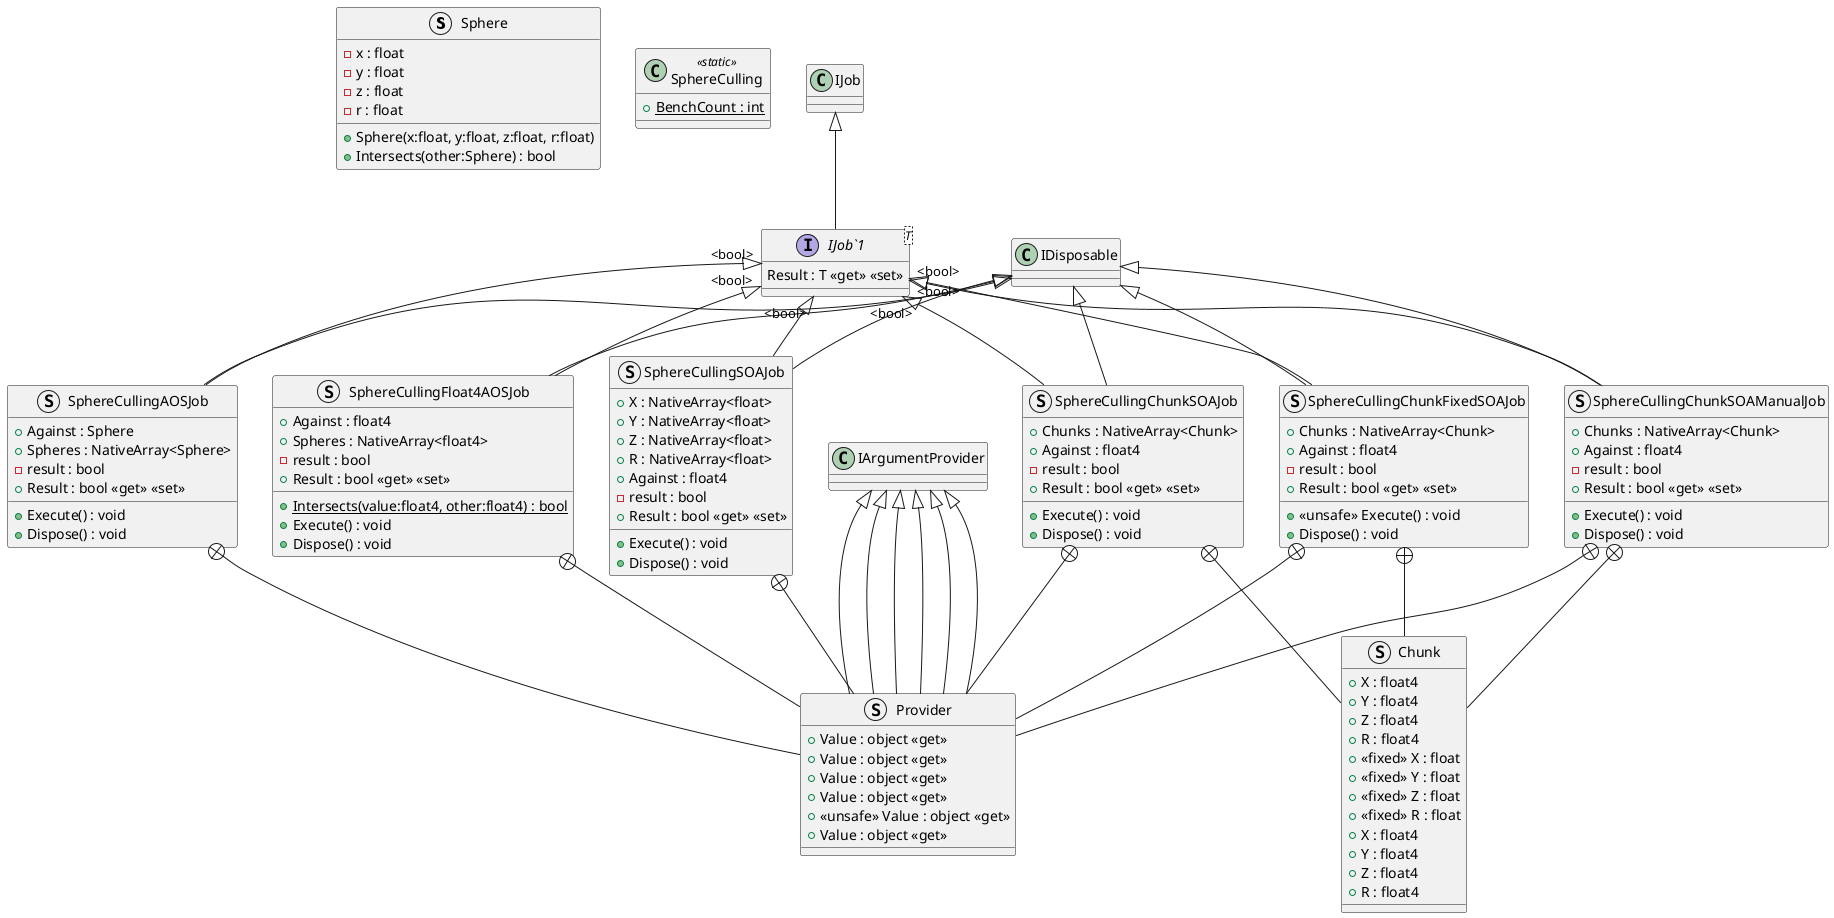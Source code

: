 @startuml
struct Sphere {
    - x : float
    - y : float
    - z : float
    - r : float
    + Sphere(x:float, y:float, z:float, r:float)
    + Intersects(other:Sphere) : bool
}
class SphereCulling <<static>> {
    + {static} BenchCount : int
}
interface "IJob`1"<T> {
    Result : T <<get>> <<set>>
}
struct SphereCullingAOSJob {
    + Against : Sphere
    + Spheres : NativeArray<Sphere>
    - result : bool
    + Result : bool <<get>> <<set>>
    + Execute() : void
    + Dispose() : void
}
struct SphereCullingFloat4AOSJob {
    + Against : float4
    + Spheres : NativeArray<float4>
    - result : bool
    + Result : bool <<get>> <<set>>
    + {static} Intersects(value:float4, other:float4) : bool
    + Execute() : void
    + Dispose() : void
}
struct SphereCullingSOAJob {
    + X : NativeArray<float>
    + Y : NativeArray<float>
    + Z : NativeArray<float>
    + R : NativeArray<float>
    + Against : float4
    - result : bool
    + Result : bool <<get>> <<set>>
    + Execute() : void
    + Dispose() : void
}
struct SphereCullingChunkSOAJob {
    + Chunks : NativeArray<Chunk>
    + Against : float4
    - result : bool
    + Result : bool <<get>> <<set>>
    + Execute() : void
    + Dispose() : void
}
struct SphereCullingChunkFixedSOAJob {
    + Chunks : NativeArray<Chunk>
    + Against : float4
    - result : bool
    + Result : bool <<get>> <<set>>
    + <<unsafe>> Execute() : void
    + Dispose() : void
}
struct SphereCullingChunkSOAManualJob {
    + Chunks : NativeArray<Chunk>
    + Against : float4
    - result : bool
    + Result : bool <<get>> <<set>>
    + Execute() : void
    + Dispose() : void
}
struct Provider {
    + Value : object <<get>>
}
struct Provider {
    + Value : object <<get>>
}
struct Provider {
    + Value : object <<get>>
}
struct Chunk {
    + X : float4
    + Y : float4
    + Z : float4
    + R : float4
}
struct Provider {
    + Value : object <<get>>
}
struct Chunk {
    + <<fixed>> X : float
    + <<fixed>> Y : float
    + <<fixed>> Z : float
    + <<fixed>> R : float
}
struct Provider {
    + <<unsafe>> Value : object <<get>>
}
struct Chunk {
    + X : float4
    + Y : float4
    + Z : float4
    + R : float4
}
struct Provider {
    + Value : object <<get>>
}
IJob <|-- "IJob`1"
"IJob`1" "<bool>" <|-- SphereCullingAOSJob
IDisposable <|-- SphereCullingAOSJob
"IJob`1" "<bool>" <|-- SphereCullingFloat4AOSJob
IDisposable <|-- SphereCullingFloat4AOSJob
"IJob`1" "<bool>" <|-- SphereCullingSOAJob
IDisposable <|-- SphereCullingSOAJob
"IJob`1" "<bool>" <|-- SphereCullingChunkSOAJob
IDisposable <|-- SphereCullingChunkSOAJob
"IJob`1" "<bool>" <|-- SphereCullingChunkFixedSOAJob
IDisposable <|-- SphereCullingChunkFixedSOAJob
"IJob`1" "<bool>" <|-- SphereCullingChunkSOAManualJob
IDisposable <|-- SphereCullingChunkSOAManualJob
SphereCullingAOSJob +-- Provider
IArgumentProvider <|-- Provider
SphereCullingFloat4AOSJob +-- Provider
IArgumentProvider <|-- Provider
SphereCullingSOAJob +-- Provider
IArgumentProvider <|-- Provider
SphereCullingChunkSOAJob +-- Chunk
SphereCullingChunkSOAJob +-- Provider
IArgumentProvider <|-- Provider
SphereCullingChunkFixedSOAJob +-- Chunk
SphereCullingChunkFixedSOAJob +-- Provider
IArgumentProvider <|-- Provider
SphereCullingChunkSOAManualJob +-- Chunk
SphereCullingChunkSOAManualJob +-- Provider
IArgumentProvider <|-- Provider
@enduml
